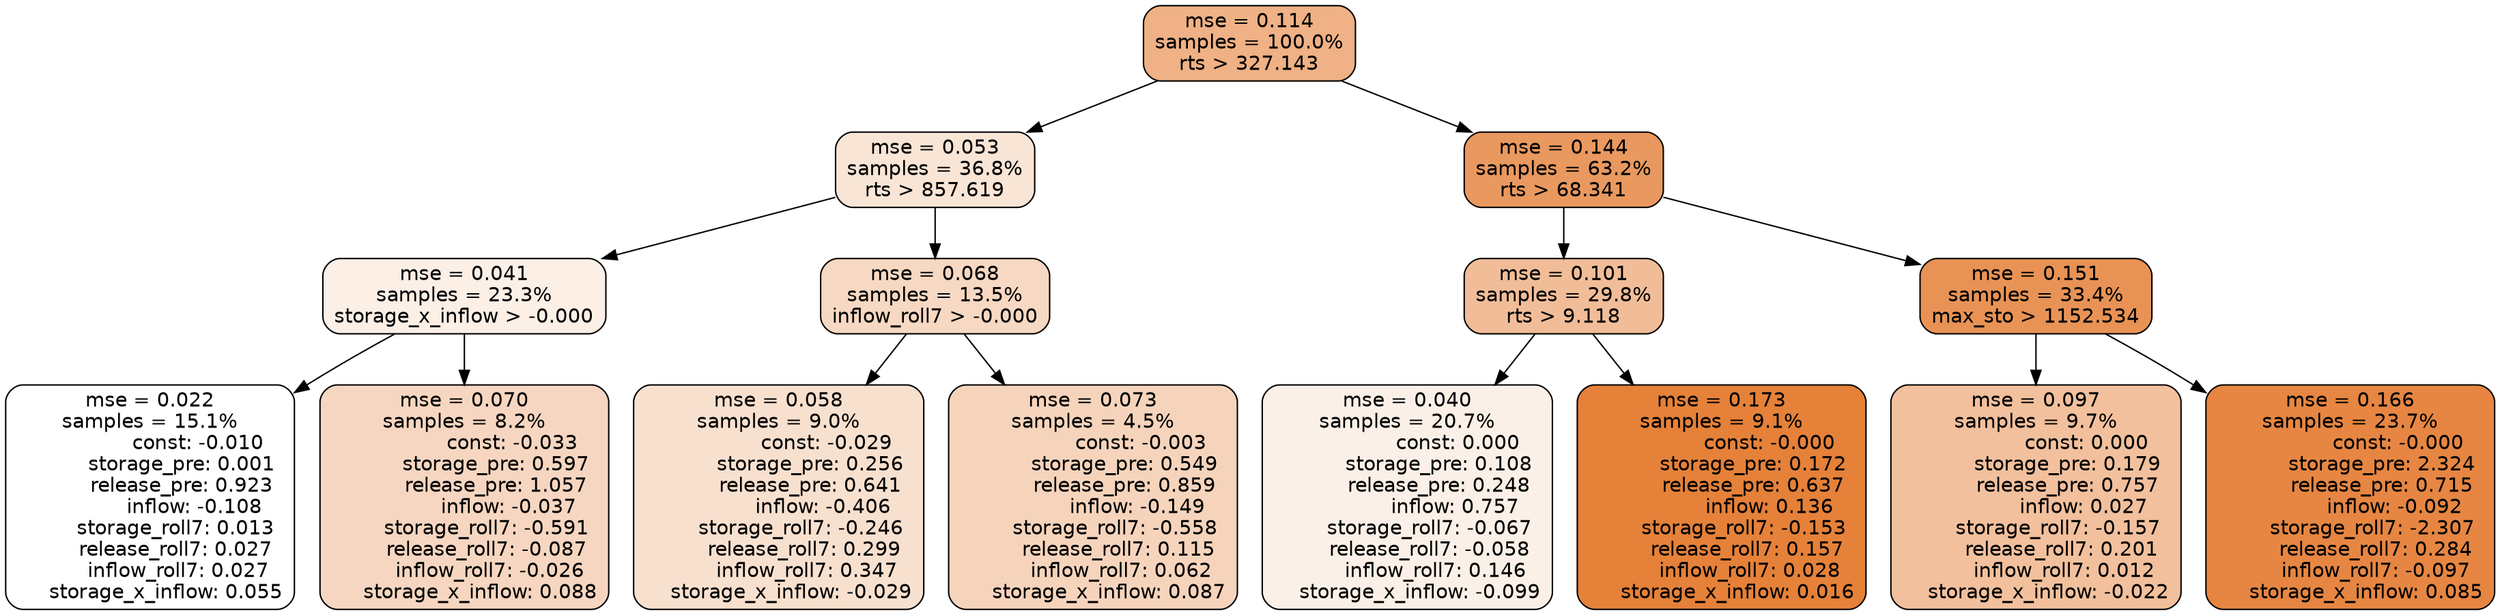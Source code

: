digraph tree {
node [shape=rectangle, style="filled, rounded", color="black", fontname=helvetica] ;
edge [fontname=helvetica] ;
	"0" [label="mse = 0.114
samples = 100.0%
rts > 327.143", fillcolor="#efb185"]
	"8" [label="mse = 0.053
samples = 36.8%
rts > 857.619", fillcolor="#f9e5d6"]
	"1" [label="mse = 0.144
samples = 63.2%
rts > 68.341", fillcolor="#e9995f"]
	"9" [label="mse = 0.041
samples = 23.3%
storage_x_inflow > -0.000", fillcolor="#fbefe6"]
	"12" [label="mse = 0.068
samples = 13.5%
inflow_roll7 > -0.000", fillcolor="#f7d8c2"]
	"2" [label="mse = 0.101
samples = 29.8%
rts > 9.118", fillcolor="#f1bd98"]
	"5" [label="mse = 0.151
samples = 33.4%
max_sto > 1152.534", fillcolor="#e89355"]
	"10" [label="mse = 0.022
samples = 15.1%
               const: -0.010
          storage_pre: 0.001
          release_pre: 0.923
              inflow: -0.108
        storage_roll7: 0.013
        release_roll7: 0.027
         inflow_roll7: 0.027
     storage_x_inflow: 0.055", fillcolor="#ffffff"]
	"11" [label="mse = 0.070
samples = 8.2%
               const: -0.033
          storage_pre: 0.597
          release_pre: 1.057
              inflow: -0.037
       storage_roll7: -0.591
       release_roll7: -0.087
        inflow_roll7: -0.026
     storage_x_inflow: 0.088", fillcolor="#f6d6c0"]
	"13" [label="mse = 0.058
samples = 9.0%
               const: -0.029
          storage_pre: 0.256
          release_pre: 0.641
              inflow: -0.406
       storage_roll7: -0.246
        release_roll7: 0.299
         inflow_roll7: 0.347
    storage_x_inflow: -0.029", fillcolor="#f8e0cf"]
	"14" [label="mse = 0.073
samples = 4.5%
               const: -0.003
          storage_pre: 0.549
          release_pre: 0.859
              inflow: -0.149
       storage_roll7: -0.558
        release_roll7: 0.115
         inflow_roll7: 0.062
     storage_x_inflow: 0.087", fillcolor="#f6d4bc"]
	"3" [label="mse = 0.040
samples = 20.7%
                const: 0.000
          storage_pre: 0.108
          release_pre: 0.248
               inflow: 0.757
       storage_roll7: -0.067
       release_roll7: -0.058
         inflow_roll7: 0.146
    storage_x_inflow: -0.099", fillcolor="#fbf0e7"]
	"4" [label="mse = 0.173
samples = 9.1%
               const: -0.000
          storage_pre: 0.172
          release_pre: 0.637
               inflow: 0.136
       storage_roll7: -0.153
        release_roll7: 0.157
         inflow_roll7: 0.028
     storage_x_inflow: 0.016", fillcolor="#e58139"]
	"7" [label="mse = 0.097
samples = 9.7%
                const: 0.000
          storage_pre: 0.179
          release_pre: 0.757
               inflow: 0.027
       storage_roll7: -0.157
        release_roll7: 0.201
         inflow_roll7: 0.012
    storage_x_inflow: -0.022", fillcolor="#f2c09d"]
	"6" [label="mse = 0.166
samples = 23.7%
               const: -0.000
          storage_pre: 2.324
          release_pre: 0.715
              inflow: -0.092
       storage_roll7: -2.307
        release_roll7: 0.284
        inflow_roll7: -0.097
     storage_x_inflow: 0.085", fillcolor="#e68642"]

	"0" -> "1"
	"0" -> "8"
	"8" -> "9"
	"8" -> "12"
	"1" -> "2"
	"1" -> "5"
	"9" -> "10"
	"9" -> "11"
	"12" -> "13"
	"12" -> "14"
	"2" -> "3"
	"2" -> "4"
	"5" -> "6"
	"5" -> "7"
}
